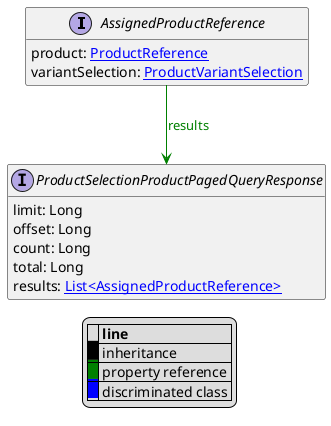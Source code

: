 @startuml

hide empty fields
hide empty methods
legend
|= |= line |
|<back:black>   </back>| inheritance |
|<back:green>   </back>| property reference |
|<back:blue>   </back>| discriminated class |
endlegend
interface AssignedProductReference [[AssignedProductReference.svg]]  {
    product: [[ProductReference.svg ProductReference]]
    variantSelection: [[ProductVariantSelection.svg ProductVariantSelection]]
}



interface ProductSelectionProductPagedQueryResponse [[ProductSelectionProductPagedQueryResponse.svg]]  {
    limit: Long
    offset: Long
    count: Long
    total: Long
    results: [[AssignedProductReference.svg List<AssignedProductReference>]]
}

AssignedProductReference --> ProductSelectionProductPagedQueryResponse #green;text:green : "results"
@enduml
